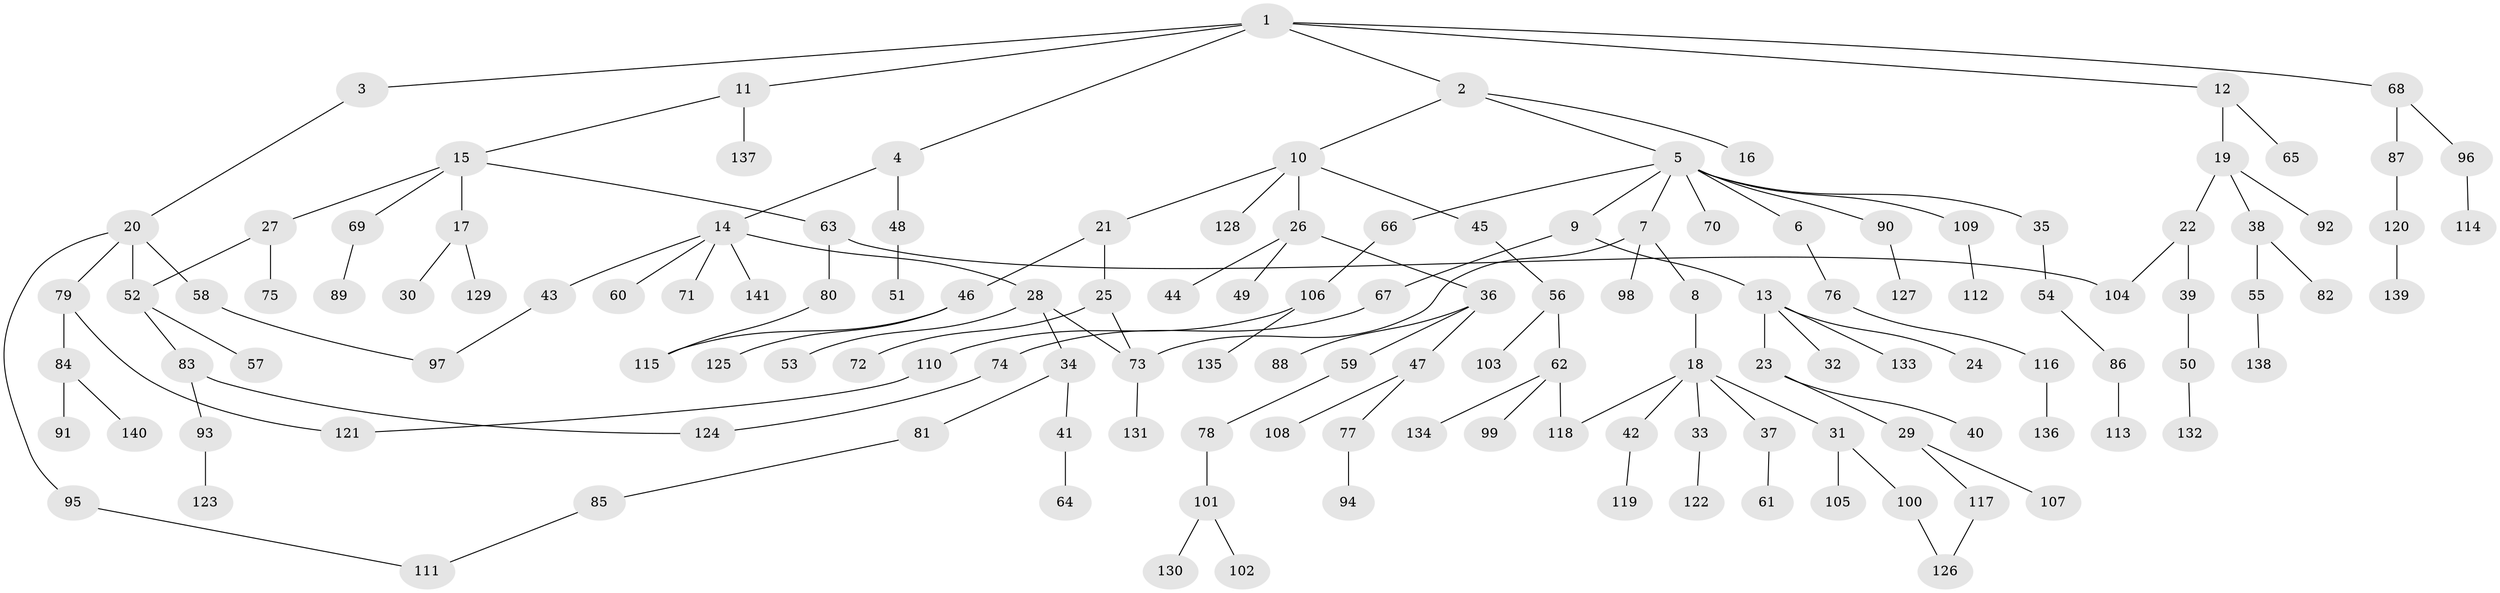 // coarse degree distribution, {7: 0.023255813953488372, 2: 0.27906976744186046, 5: 0.06976744186046512, 3: 0.2558139534883721, 1: 0.3023255813953488, 6: 0.023255813953488372, 4: 0.046511627906976744}
// Generated by graph-tools (version 1.1) at 2025/36/03/04/25 23:36:12]
// undirected, 141 vertices, 151 edges
graph export_dot {
  node [color=gray90,style=filled];
  1;
  2;
  3;
  4;
  5;
  6;
  7;
  8;
  9;
  10;
  11;
  12;
  13;
  14;
  15;
  16;
  17;
  18;
  19;
  20;
  21;
  22;
  23;
  24;
  25;
  26;
  27;
  28;
  29;
  30;
  31;
  32;
  33;
  34;
  35;
  36;
  37;
  38;
  39;
  40;
  41;
  42;
  43;
  44;
  45;
  46;
  47;
  48;
  49;
  50;
  51;
  52;
  53;
  54;
  55;
  56;
  57;
  58;
  59;
  60;
  61;
  62;
  63;
  64;
  65;
  66;
  67;
  68;
  69;
  70;
  71;
  72;
  73;
  74;
  75;
  76;
  77;
  78;
  79;
  80;
  81;
  82;
  83;
  84;
  85;
  86;
  87;
  88;
  89;
  90;
  91;
  92;
  93;
  94;
  95;
  96;
  97;
  98;
  99;
  100;
  101;
  102;
  103;
  104;
  105;
  106;
  107;
  108;
  109;
  110;
  111;
  112;
  113;
  114;
  115;
  116;
  117;
  118;
  119;
  120;
  121;
  122;
  123;
  124;
  125;
  126;
  127;
  128;
  129;
  130;
  131;
  132;
  133;
  134;
  135;
  136;
  137;
  138;
  139;
  140;
  141;
  1 -- 2;
  1 -- 3;
  1 -- 4;
  1 -- 11;
  1 -- 12;
  1 -- 68;
  2 -- 5;
  2 -- 10;
  2 -- 16;
  3 -- 20;
  4 -- 14;
  4 -- 48;
  5 -- 6;
  5 -- 7;
  5 -- 9;
  5 -- 35;
  5 -- 66;
  5 -- 70;
  5 -- 90;
  5 -- 109;
  6 -- 76;
  7 -- 8;
  7 -- 98;
  7 -- 73;
  8 -- 18;
  9 -- 13;
  9 -- 67;
  10 -- 21;
  10 -- 26;
  10 -- 45;
  10 -- 128;
  11 -- 15;
  11 -- 137;
  12 -- 19;
  12 -- 65;
  13 -- 23;
  13 -- 24;
  13 -- 32;
  13 -- 133;
  14 -- 28;
  14 -- 43;
  14 -- 60;
  14 -- 71;
  14 -- 141;
  15 -- 17;
  15 -- 27;
  15 -- 63;
  15 -- 69;
  17 -- 30;
  17 -- 129;
  18 -- 31;
  18 -- 33;
  18 -- 37;
  18 -- 42;
  18 -- 118;
  19 -- 22;
  19 -- 38;
  19 -- 92;
  20 -- 58;
  20 -- 79;
  20 -- 95;
  20 -- 52;
  21 -- 25;
  21 -- 46;
  22 -- 39;
  22 -- 104;
  23 -- 29;
  23 -- 40;
  25 -- 72;
  25 -- 73;
  26 -- 36;
  26 -- 44;
  26 -- 49;
  27 -- 52;
  27 -- 75;
  28 -- 34;
  28 -- 53;
  28 -- 73;
  29 -- 107;
  29 -- 117;
  31 -- 100;
  31 -- 105;
  33 -- 122;
  34 -- 41;
  34 -- 81;
  35 -- 54;
  36 -- 47;
  36 -- 59;
  36 -- 88;
  37 -- 61;
  38 -- 55;
  38 -- 82;
  39 -- 50;
  41 -- 64;
  42 -- 119;
  43 -- 97;
  45 -- 56;
  46 -- 125;
  46 -- 115;
  47 -- 77;
  47 -- 108;
  48 -- 51;
  50 -- 132;
  52 -- 57;
  52 -- 83;
  54 -- 86;
  55 -- 138;
  56 -- 62;
  56 -- 103;
  58 -- 97;
  59 -- 78;
  62 -- 99;
  62 -- 118;
  62 -- 134;
  63 -- 80;
  63 -- 104;
  66 -- 106;
  67 -- 74;
  68 -- 87;
  68 -- 96;
  69 -- 89;
  73 -- 131;
  74 -- 124;
  76 -- 116;
  77 -- 94;
  78 -- 101;
  79 -- 84;
  79 -- 121;
  80 -- 115;
  81 -- 85;
  83 -- 93;
  83 -- 124;
  84 -- 91;
  84 -- 140;
  85 -- 111;
  86 -- 113;
  87 -- 120;
  90 -- 127;
  93 -- 123;
  95 -- 111;
  96 -- 114;
  100 -- 126;
  101 -- 102;
  101 -- 130;
  106 -- 110;
  106 -- 135;
  109 -- 112;
  110 -- 121;
  116 -- 136;
  117 -- 126;
  120 -- 139;
}
